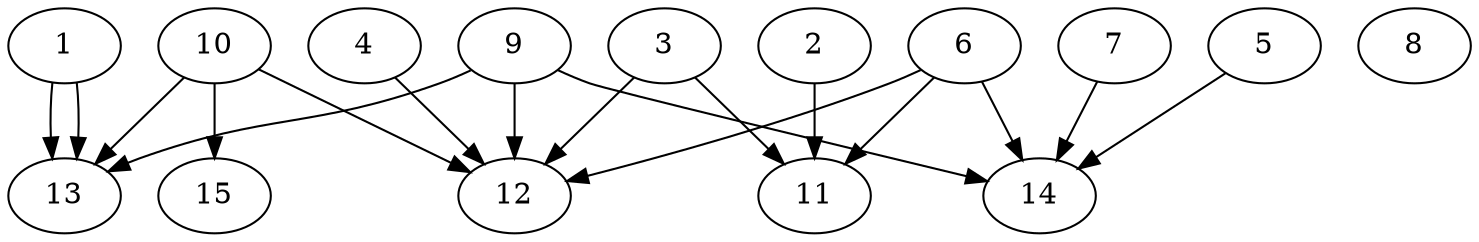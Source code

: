 // DAG automatically generated by daggen at Thu Oct  3 13:59:27 2019
// ./daggen --dot -n 15 --ccr 0.5 --fat 0.9 --regular 0.9 --density 0.6 --mindata 5242880 --maxdata 52428800 
digraph G {
  1 [size="55500800", alpha="0.14", expect_size="27750400"] 
  1 -> 13 [size ="27750400"]
  1 -> 13 [size ="27750400"]
  2 [size="47642624", alpha="0.02", expect_size="23821312"] 
  2 -> 11 [size ="23821312"]
  3 [size="41377792", alpha="0.16", expect_size="20688896"] 
  3 -> 11 [size ="20688896"]
  3 -> 12 [size ="20688896"]
  4 [size="26755072", alpha="0.16", expect_size="13377536"] 
  4 -> 12 [size ="13377536"]
  5 [size="26865664", alpha="0.14", expect_size="13432832"] 
  5 -> 14 [size ="13432832"]
  6 [size="42115072", alpha="0.19", expect_size="21057536"] 
  6 -> 11 [size ="21057536"]
  6 -> 12 [size ="21057536"]
  6 -> 14 [size ="21057536"]
  7 [size="69410816", alpha="0.12", expect_size="34705408"] 
  7 -> 14 [size ="34705408"]
  8 [size="10614784", alpha="0.20", expect_size="5307392"] 
  9 [size="26077184", alpha="0.16", expect_size="13038592"] 
  9 -> 12 [size ="13038592"]
  9 -> 13 [size ="13038592"]
  9 -> 14 [size ="13038592"]
  10 [size="11075584", alpha="0.05", expect_size="5537792"] 
  10 -> 12 [size ="5537792"]
  10 -> 13 [size ="5537792"]
  10 -> 15 [size ="5537792"]
  11 [size="21751808", alpha="0.07", expect_size="10875904"] 
  12 [size="86536192", alpha="0.10", expect_size="43268096"] 
  13 [size="96090112", alpha="0.09", expect_size="48045056"] 
  14 [size="77813760", alpha="0.16", expect_size="38906880"] 
  15 [size="58943488", alpha="0.10", expect_size="29471744"] 
}
